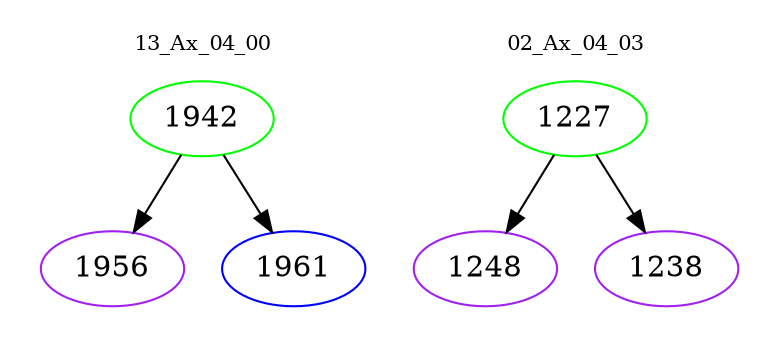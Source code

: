 digraph{
subgraph cluster_0 {
color = white
label = "13_Ax_04_00";
fontsize=10;
T0_1942 [label="1942", color="green"]
T0_1942 -> T0_1956 [color="black"]
T0_1956 [label="1956", color="purple"]
T0_1942 -> T0_1961 [color="black"]
T0_1961 [label="1961", color="blue"]
}
subgraph cluster_1 {
color = white
label = "02_Ax_04_03";
fontsize=10;
T1_1227 [label="1227", color="green"]
T1_1227 -> T1_1248 [color="black"]
T1_1248 [label="1248", color="purple"]
T1_1227 -> T1_1238 [color="black"]
T1_1238 [label="1238", color="purple"]
}
}
